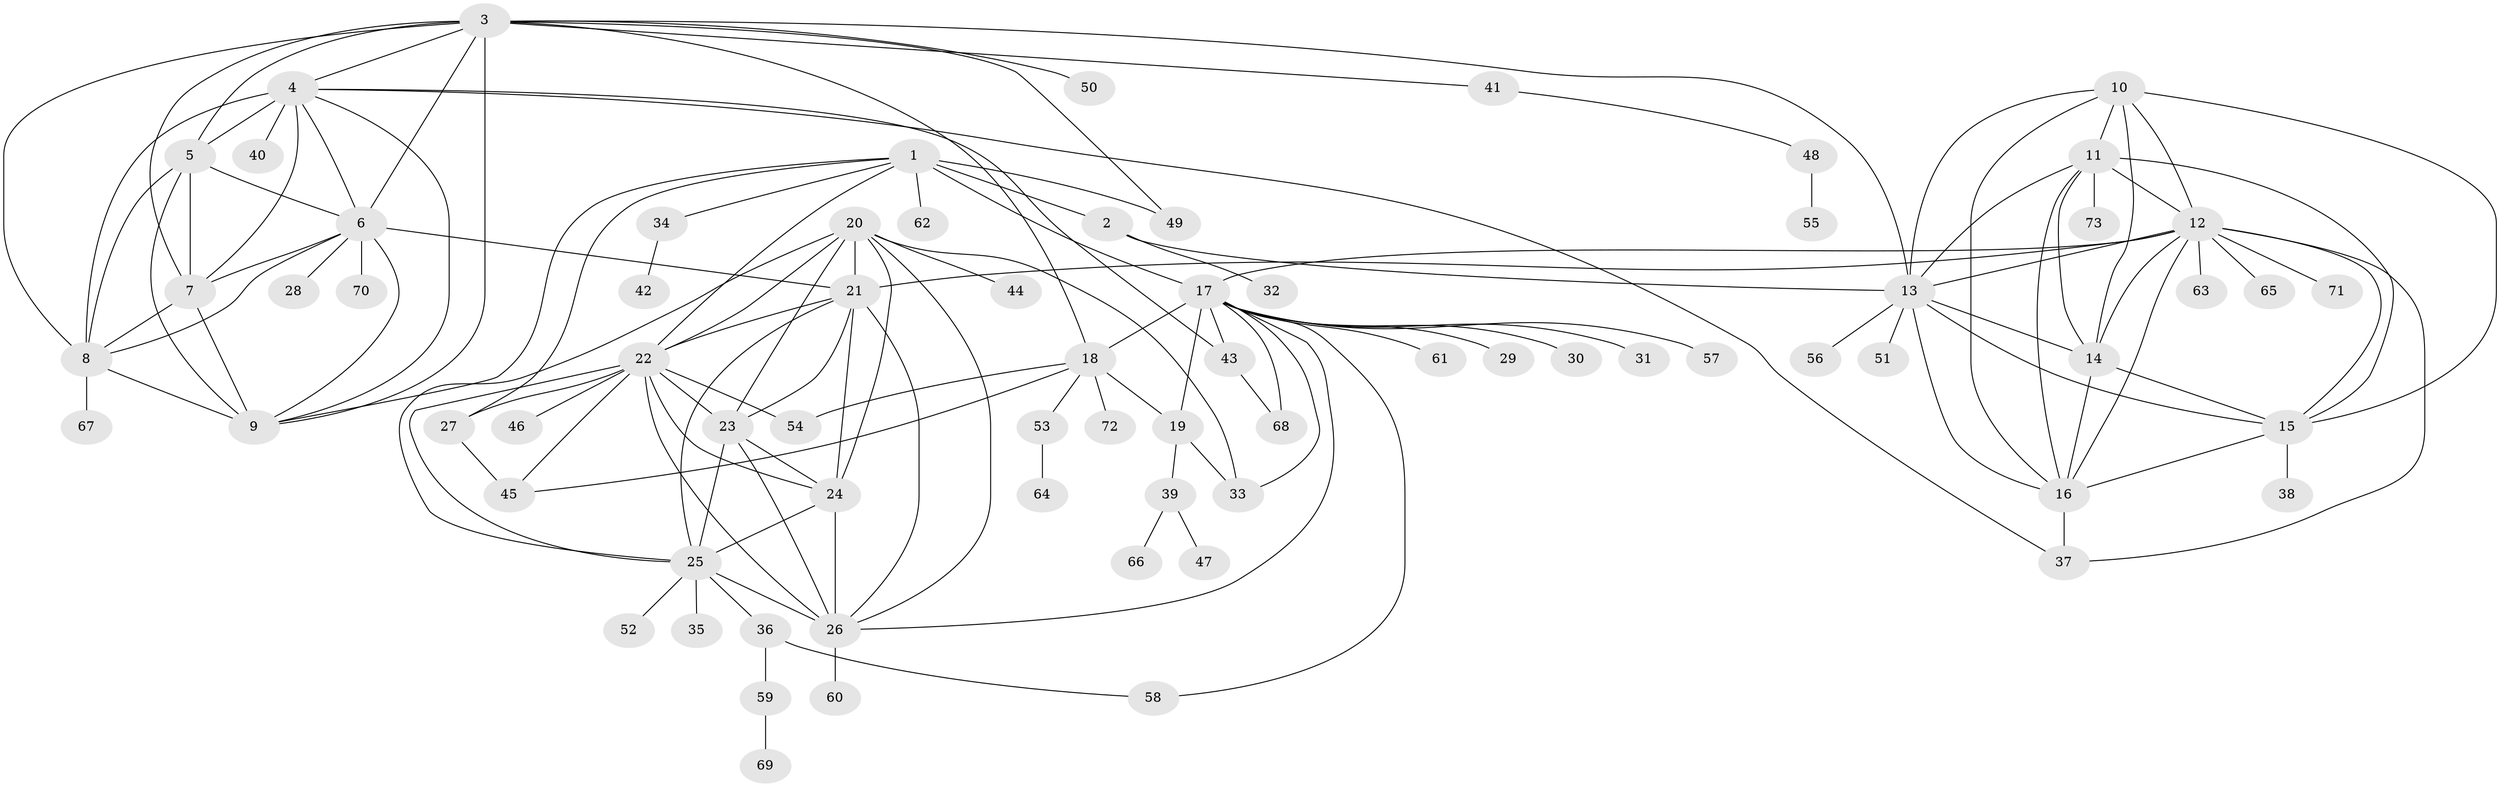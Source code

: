 // original degree distribution, {11: 0.020689655172413793, 10: 0.034482758620689655, 8: 0.041379310344827586, 6: 0.006896551724137931, 12: 0.027586206896551724, 9: 0.05517241379310345, 13: 0.013793103448275862, 7: 0.041379310344827586, 3: 0.05517241379310345, 1: 0.5448275862068965, 2: 0.15172413793103448, 4: 0.006896551724137931}
// Generated by graph-tools (version 1.1) at 2025/37/03/09/25 02:37:40]
// undirected, 73 vertices, 136 edges
graph export_dot {
graph [start="1"]
  node [color=gray90,style=filled];
  1;
  2;
  3;
  4;
  5;
  6;
  7;
  8;
  9;
  10;
  11;
  12;
  13;
  14;
  15;
  16;
  17;
  18;
  19;
  20;
  21;
  22;
  23;
  24;
  25;
  26;
  27;
  28;
  29;
  30;
  31;
  32;
  33;
  34;
  35;
  36;
  37;
  38;
  39;
  40;
  41;
  42;
  43;
  44;
  45;
  46;
  47;
  48;
  49;
  50;
  51;
  52;
  53;
  54;
  55;
  56;
  57;
  58;
  59;
  60;
  61;
  62;
  63;
  64;
  65;
  66;
  67;
  68;
  69;
  70;
  71;
  72;
  73;
  1 -- 2 [weight=6.0];
  1 -- 9 [weight=1.0];
  1 -- 17 [weight=2.0];
  1 -- 22 [weight=1.0];
  1 -- 27 [weight=6.0];
  1 -- 34 [weight=1.0];
  1 -- 49 [weight=3.0];
  1 -- 62 [weight=1.0];
  2 -- 13 [weight=1.0];
  2 -- 32 [weight=1.0];
  3 -- 4 [weight=1.0];
  3 -- 5 [weight=1.0];
  3 -- 6 [weight=1.0];
  3 -- 7 [weight=1.0];
  3 -- 8 [weight=1.0];
  3 -- 9 [weight=1.0];
  3 -- 13 [weight=1.0];
  3 -- 18 [weight=1.0];
  3 -- 41 [weight=1.0];
  3 -- 49 [weight=1.0];
  3 -- 50 [weight=1.0];
  4 -- 5 [weight=1.0];
  4 -- 6 [weight=1.0];
  4 -- 7 [weight=1.0];
  4 -- 8 [weight=1.0];
  4 -- 9 [weight=1.0];
  4 -- 37 [weight=1.0];
  4 -- 40 [weight=4.0];
  4 -- 43 [weight=1.0];
  5 -- 6 [weight=1.0];
  5 -- 7 [weight=1.0];
  5 -- 8 [weight=1.0];
  5 -- 9 [weight=1.0];
  6 -- 7 [weight=1.0];
  6 -- 8 [weight=1.0];
  6 -- 9 [weight=1.0];
  6 -- 21 [weight=1.0];
  6 -- 28 [weight=1.0];
  6 -- 70 [weight=1.0];
  7 -- 8 [weight=1.0];
  7 -- 9 [weight=2.0];
  8 -- 9 [weight=1.0];
  8 -- 67 [weight=3.0];
  10 -- 11 [weight=1.0];
  10 -- 12 [weight=1.0];
  10 -- 13 [weight=1.0];
  10 -- 14 [weight=1.0];
  10 -- 15 [weight=1.0];
  10 -- 16 [weight=1.0];
  11 -- 12 [weight=1.0];
  11 -- 13 [weight=1.0];
  11 -- 14 [weight=1.0];
  11 -- 15 [weight=1.0];
  11 -- 16 [weight=1.0];
  11 -- 73 [weight=1.0];
  12 -- 13 [weight=1.0];
  12 -- 14 [weight=1.0];
  12 -- 15 [weight=1.0];
  12 -- 16 [weight=1.0];
  12 -- 17 [weight=1.0];
  12 -- 21 [weight=1.0];
  12 -- 37 [weight=1.0];
  12 -- 63 [weight=1.0];
  12 -- 65 [weight=1.0];
  12 -- 71 [weight=1.0];
  13 -- 14 [weight=1.0];
  13 -- 15 [weight=1.0];
  13 -- 16 [weight=1.0];
  13 -- 51 [weight=1.0];
  13 -- 56 [weight=1.0];
  14 -- 15 [weight=1.0];
  14 -- 16 [weight=1.0];
  15 -- 16 [weight=1.0];
  15 -- 38 [weight=2.0];
  16 -- 37 [weight=1.0];
  17 -- 18 [weight=5.0];
  17 -- 19 [weight=5.0];
  17 -- 26 [weight=1.0];
  17 -- 29 [weight=3.0];
  17 -- 30 [weight=1.0];
  17 -- 31 [weight=1.0];
  17 -- 33 [weight=1.0];
  17 -- 43 [weight=1.0];
  17 -- 57 [weight=1.0];
  17 -- 58 [weight=1.0];
  17 -- 61 [weight=1.0];
  17 -- 68 [weight=1.0];
  18 -- 19 [weight=1.0];
  18 -- 45 [weight=1.0];
  18 -- 53 [weight=1.0];
  18 -- 54 [weight=1.0];
  18 -- 72 [weight=1.0];
  19 -- 33 [weight=1.0];
  19 -- 39 [weight=1.0];
  20 -- 21 [weight=1.0];
  20 -- 22 [weight=1.0];
  20 -- 23 [weight=1.0];
  20 -- 24 [weight=1.0];
  20 -- 25 [weight=1.0];
  20 -- 26 [weight=1.0];
  20 -- 33 [weight=1.0];
  20 -- 44 [weight=1.0];
  21 -- 22 [weight=1.0];
  21 -- 23 [weight=3.0];
  21 -- 24 [weight=1.0];
  21 -- 25 [weight=1.0];
  21 -- 26 [weight=1.0];
  22 -- 23 [weight=1.0];
  22 -- 24 [weight=1.0];
  22 -- 25 [weight=1.0];
  22 -- 26 [weight=1.0];
  22 -- 27 [weight=1.0];
  22 -- 45 [weight=1.0];
  22 -- 46 [weight=1.0];
  22 -- 54 [weight=1.0];
  23 -- 24 [weight=1.0];
  23 -- 25 [weight=1.0];
  23 -- 26 [weight=1.0];
  24 -- 25 [weight=1.0];
  24 -- 26 [weight=1.0];
  25 -- 26 [weight=1.0];
  25 -- 35 [weight=1.0];
  25 -- 36 [weight=1.0];
  25 -- 52 [weight=1.0];
  26 -- 60 [weight=1.0];
  27 -- 45 [weight=2.0];
  34 -- 42 [weight=1.0];
  36 -- 58 [weight=1.0];
  36 -- 59 [weight=1.0];
  39 -- 47 [weight=1.0];
  39 -- 66 [weight=1.0];
  41 -- 48 [weight=1.0];
  43 -- 68 [weight=1.0];
  48 -- 55 [weight=1.0];
  53 -- 64 [weight=1.0];
  59 -- 69 [weight=1.0];
}
